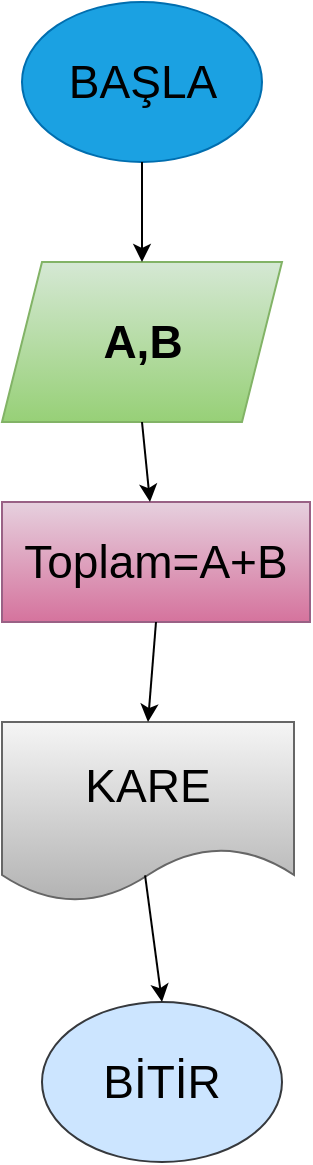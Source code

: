 <mxfile version="20.2.3" type="device"><diagram id="C5RBs43oDa-KdzZeNtuy" name="Page-1"><mxGraphModel dx="1021" dy="651" grid="1" gridSize="10" guides="1" tooltips="1" connect="1" arrows="1" fold="1" page="1" pageScale="1" pageWidth="827" pageHeight="1169" math="0" shadow="0"><root><mxCell id="WIyWlLk6GJQsqaUBKTNV-0"/><mxCell id="WIyWlLk6GJQsqaUBKTNV-1" parent="WIyWlLk6GJQsqaUBKTNV-0"/><mxCell id="Qj83vR1XmuHrjFxbvnhl-3" value="" style="ellipse;whiteSpace=wrap;html=1;fillColor=#1ba1e2;strokeColor=#006EAF;fontColor=#ffffff;labelBackgroundColor=#4AC3FF;" vertex="1" parent="WIyWlLk6GJQsqaUBKTNV-1"><mxGeometry x="294" y="50" width="120" height="80" as="geometry"/></mxCell><mxCell id="Qj83vR1XmuHrjFxbvnhl-4" value="" style="shape=parallelogram;perimeter=parallelogramPerimeter;whiteSpace=wrap;html=1;fixedSize=1;fillColor=#d5e8d4;gradientColor=#97d077;strokeColor=#82b366;" vertex="1" parent="WIyWlLk6GJQsqaUBKTNV-1"><mxGeometry x="284" y="180" width="140" height="80" as="geometry"/></mxCell><mxCell id="Qj83vR1XmuHrjFxbvnhl-5" value="" style="endArrow=classic;html=1;rounded=0;fontColor=#000000;exitX=0.5;exitY=1;exitDx=0;exitDy=0;entryX=0.5;entryY=0;entryDx=0;entryDy=0;" edge="1" parent="WIyWlLk6GJQsqaUBKTNV-1" source="Qj83vR1XmuHrjFxbvnhl-3" target="Qj83vR1XmuHrjFxbvnhl-4"><mxGeometry width="50" height="50" relative="1" as="geometry"><mxPoint x="390" y="410" as="sourcePoint"/><mxPoint x="440" y="360" as="targetPoint"/></mxGeometry></mxCell><mxCell id="Qj83vR1XmuHrjFxbvnhl-6" value="A,B" style="text;html=1;resizable=0;autosize=1;align=center;verticalAlign=middle;points=[];fillColor=none;strokeColor=none;rounded=0;labelBackgroundColor=none;fontColor=#000000;fontStyle=1;fontSize=23;" vertex="1" parent="WIyWlLk6GJQsqaUBKTNV-1"><mxGeometry x="324" y="200" width="60" height="40" as="geometry"/></mxCell><mxCell id="Qj83vR1XmuHrjFxbvnhl-8" value="BAŞLA" style="text;html=1;resizable=0;autosize=1;align=center;verticalAlign=middle;points=[];fillColor=none;strokeColor=none;rounded=0;labelBackgroundColor=none;fontSize=23;fontColor=#000000;" vertex="1" parent="WIyWlLk6GJQsqaUBKTNV-1"><mxGeometry x="304" y="70" width="100" height="40" as="geometry"/></mxCell><mxCell id="Qj83vR1XmuHrjFxbvnhl-9" value="Toplam=A+B" style="rounded=0;whiteSpace=wrap;html=1;labelBackgroundColor=none;fontSize=23;fillColor=#e6d0de;gradientColor=#d5739d;strokeColor=#996185;" vertex="1" parent="WIyWlLk6GJQsqaUBKTNV-1"><mxGeometry x="284" y="300" width="154" height="60" as="geometry"/></mxCell><mxCell id="Qj83vR1XmuHrjFxbvnhl-10" value="KARE" style="shape=document;whiteSpace=wrap;html=1;boundedLbl=1;labelBackgroundColor=none;fontSize=23;fillColor=#f5f5f5;gradientColor=#b3b3b3;strokeColor=#666666;" vertex="1" parent="WIyWlLk6GJQsqaUBKTNV-1"><mxGeometry x="284" y="410" width="146" height="90" as="geometry"/></mxCell><mxCell id="Qj83vR1XmuHrjFxbvnhl-11" value="" style="endArrow=classic;html=1;rounded=0;fontSize=23;fontColor=#000000;exitX=0.5;exitY=1;exitDx=0;exitDy=0;" edge="1" parent="WIyWlLk6GJQsqaUBKTNV-1" source="Qj83vR1XmuHrjFxbvnhl-4" target="Qj83vR1XmuHrjFxbvnhl-9"><mxGeometry width="50" height="50" relative="1" as="geometry"><mxPoint x="360" y="320" as="sourcePoint"/><mxPoint x="410" y="270" as="targetPoint"/></mxGeometry></mxCell><mxCell id="Qj83vR1XmuHrjFxbvnhl-12" value="" style="endArrow=classic;html=1;rounded=0;fontSize=23;fontColor=#000000;entryX=0.5;entryY=0;entryDx=0;entryDy=0;exitX=0.5;exitY=1;exitDx=0;exitDy=0;" edge="1" parent="WIyWlLk6GJQsqaUBKTNV-1" source="Qj83vR1XmuHrjFxbvnhl-9" target="Qj83vR1XmuHrjFxbvnhl-10"><mxGeometry width="50" height="50" relative="1" as="geometry"><mxPoint x="360" y="320" as="sourcePoint"/><mxPoint x="410" y="270" as="targetPoint"/></mxGeometry></mxCell><mxCell id="Qj83vR1XmuHrjFxbvnhl-13" value="BİTİR" style="ellipse;whiteSpace=wrap;html=1;labelBackgroundColor=none;fontSize=23;fillColor=#cce5ff;strokeColor=#36393d;" vertex="1" parent="WIyWlLk6GJQsqaUBKTNV-1"><mxGeometry x="304" y="550" width="120" height="80" as="geometry"/></mxCell><mxCell id="Qj83vR1XmuHrjFxbvnhl-14" value="" style="endArrow=classic;html=1;rounded=0;fontSize=23;fontColor=#000000;exitX=0.49;exitY=0.852;exitDx=0;exitDy=0;exitPerimeter=0;entryX=0.5;entryY=0;entryDx=0;entryDy=0;" edge="1" parent="WIyWlLk6GJQsqaUBKTNV-1" source="Qj83vR1XmuHrjFxbvnhl-10" target="Qj83vR1XmuHrjFxbvnhl-13"><mxGeometry width="50" height="50" relative="1" as="geometry"><mxPoint x="324" y="540" as="sourcePoint"/><mxPoint x="374" y="490" as="targetPoint"/></mxGeometry></mxCell></root></mxGraphModel></diagram></mxfile>